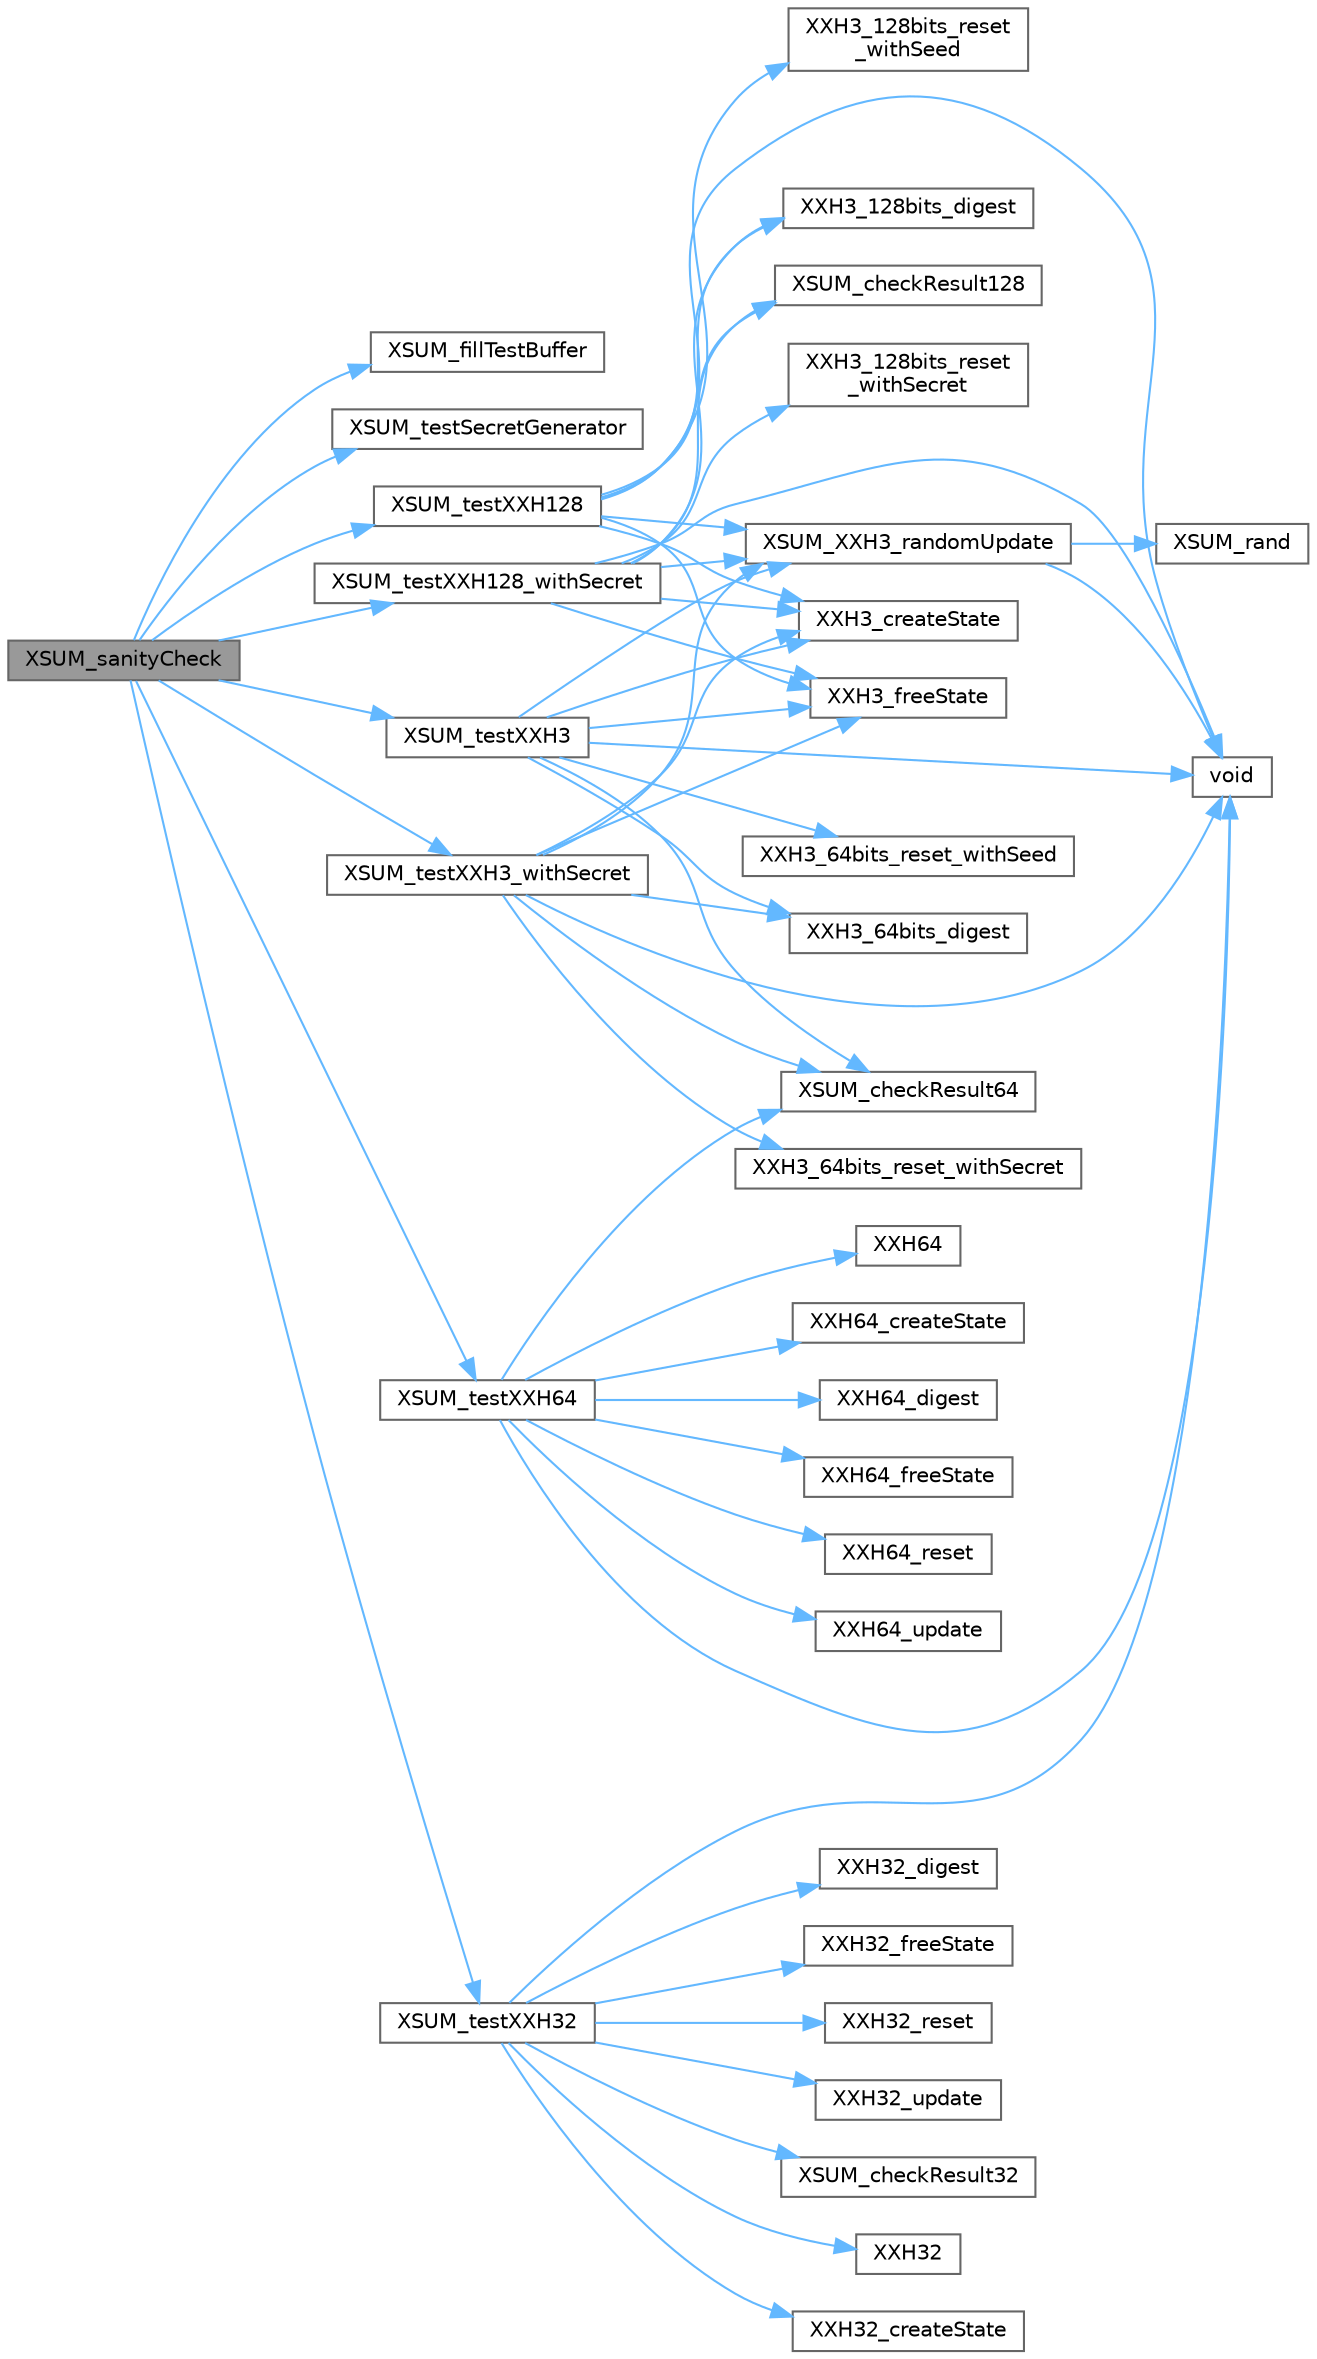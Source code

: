 digraph "XSUM_sanityCheck"
{
 // LATEX_PDF_SIZE
  bgcolor="transparent";
  edge [fontname=Helvetica,fontsize=10,labelfontname=Helvetica,labelfontsize=10];
  node [fontname=Helvetica,fontsize=10,shape=box,height=0.2,width=0.4];
  rankdir="LR";
  Node1 [id="Node000001",label="XSUM_sanityCheck",height=0.2,width=0.4,color="gray40", fillcolor="grey60", style="filled", fontcolor="black",tooltip=" "];
  Node1 -> Node2 [id="edge1_Node000001_Node000002",color="steelblue1",style="solid",tooltip=" "];
  Node2 [id="Node000002",label="XSUM_fillTestBuffer",height=0.2,width=0.4,color="grey40", fillcolor="white", style="filled",URL="$xsum__sanity__check_8c.html#ab85bd9dc6dc0628dd469e41432a41fda",tooltip=" "];
  Node1 -> Node3 [id="edge2_Node000001_Node000003",color="steelblue1",style="solid",tooltip=" "];
  Node3 [id="Node000003",label="XSUM_testSecretGenerator",height=0.2,width=0.4,color="grey40", fillcolor="white", style="filled",URL="$xsum__sanity__check_8c.html#a9b14b21ebc423213123d0ec373127541",tooltip=" "];
  Node1 -> Node4 [id="edge3_Node000001_Node000004",color="steelblue1",style="solid",tooltip=" "];
  Node4 [id="Node000004",label="XSUM_testXXH128",height=0.2,width=0.4,color="grey40", fillcolor="white", style="filled",URL="$xsum__sanity__check_8c.html#ad9ba155398c9adf004c280eab166bef5",tooltip=" "];
  Node4 -> Node5 [id="edge4_Node000004_Node000005",color="steelblue1",style="solid",tooltip=" "];
  Node5 [id="Node000005",label="void",height=0.2,width=0.4,color="grey40", fillcolor="white", style="filled",URL="$mimalloc_8h.html#a9d6d8aef94ac19034a5f163606f84830",tooltip=" "];
  Node4 -> Node6 [id="edge5_Node000004_Node000006",color="steelblue1",style="solid",tooltip=" "];
  Node6 [id="Node000006",label="XSUM_checkResult128",height=0.2,width=0.4,color="grey40", fillcolor="white", style="filled",URL="$xsum__sanity__check_8c.html#aeb4ea0f04bd25bd36f62bc2a7c258de4",tooltip=" "];
  Node4 -> Node7 [id="edge6_Node000004_Node000007",color="steelblue1",style="solid",tooltip=" "];
  Node7 [id="Node000007",label="XSUM_XXH3_randomUpdate",height=0.2,width=0.4,color="grey40", fillcolor="white", style="filled",URL="$xsum__sanity__check_8c.html#ac45dc449a957a6710ae0fef9a454dd1c",tooltip=" "];
  Node7 -> Node5 [id="edge7_Node000007_Node000005",color="steelblue1",style="solid",tooltip=" "];
  Node7 -> Node8 [id="edge8_Node000007_Node000008",color="steelblue1",style="solid",tooltip=" "];
  Node8 [id="Node000008",label="XSUM_rand",height=0.2,width=0.4,color="grey40", fillcolor="white", style="filled",URL="$xsum__sanity__check_8c.html#a421323ea6f37e5573d5fdf0ced0ae9e9",tooltip=" "];
  Node4 -> Node9 [id="edge9_Node000004_Node000009",color="steelblue1",style="solid",tooltip=" "];
  Node9 [id="Node000009",label="XXH3_128bits_digest",height=0.2,width=0.4,color="grey40", fillcolor="white", style="filled",URL="$group___x_x_h3__family.html#ga5facd9825a30f0259999390e20a118ed",tooltip="Returns the calculated XXH3 128-bit hash value from an XXH3_state_t."];
  Node4 -> Node10 [id="edge10_Node000004_Node000010",color="steelblue1",style="solid",tooltip=" "];
  Node10 [id="Node000010",label="XXH3_128bits_reset\l_withSeed",height=0.2,width=0.4,color="grey40", fillcolor="white", style="filled",URL="$group___x_x_h3__family.html#gacf85fb4be26ea21cfa925e846f81386a",tooltip="Resets an XXH3_state_t with 64-bit seed to begin a new hash."];
  Node4 -> Node11 [id="edge11_Node000004_Node000011",color="steelblue1",style="solid",tooltip=" "];
  Node11 [id="Node000011",label="XXH3_createState",height=0.2,width=0.4,color="grey40", fillcolor="white", style="filled",URL="$group___x_x_h3__family.html#ga47b3b8b4fedd0a006e6f3d38d2066dd1",tooltip=" "];
  Node4 -> Node12 [id="edge12_Node000004_Node000012",color="steelblue1",style="solid",tooltip=" "];
  Node12 [id="Node000012",label="XXH3_freeState",height=0.2,width=0.4,color="grey40", fillcolor="white", style="filled",URL="$group___x_x_h3__family.html#ga9cee32a1a3ae4610d9fa5cbe40ece241",tooltip=" "];
  Node1 -> Node13 [id="edge13_Node000001_Node000013",color="steelblue1",style="solid",tooltip=" "];
  Node13 [id="Node000013",label="XSUM_testXXH128_withSecret",height=0.2,width=0.4,color="grey40", fillcolor="white", style="filled",URL="$xsum__sanity__check_8c.html#a9c998a9c7084cfbe0d866a1c468b29c2",tooltip=" "];
  Node13 -> Node5 [id="edge14_Node000013_Node000005",color="steelblue1",style="solid",tooltip=" "];
  Node13 -> Node6 [id="edge15_Node000013_Node000006",color="steelblue1",style="solid",tooltip=" "];
  Node13 -> Node7 [id="edge16_Node000013_Node000007",color="steelblue1",style="solid",tooltip=" "];
  Node13 -> Node9 [id="edge17_Node000013_Node000009",color="steelblue1",style="solid",tooltip=" "];
  Node13 -> Node14 [id="edge18_Node000013_Node000014",color="steelblue1",style="solid",tooltip=" "];
  Node14 [id="Node000014",label="XXH3_128bits_reset\l_withSecret",height=0.2,width=0.4,color="grey40", fillcolor="white", style="filled",URL="$group___x_x_h3__family.html#gac3eb43e5a5fa48415ef6fbbdfc9e221d",tooltip="Resets an XXH3_state_t with secret data to begin a new hash."];
  Node13 -> Node11 [id="edge19_Node000013_Node000011",color="steelblue1",style="solid",tooltip=" "];
  Node13 -> Node12 [id="edge20_Node000013_Node000012",color="steelblue1",style="solid",tooltip=" "];
  Node1 -> Node15 [id="edge21_Node000001_Node000015",color="steelblue1",style="solid",tooltip=" "];
  Node15 [id="Node000015",label="XSUM_testXXH3",height=0.2,width=0.4,color="grey40", fillcolor="white", style="filled",URL="$xsum__sanity__check_8c.html#aa0e33cf7192116cf4493cdf540d3f69e",tooltip=" "];
  Node15 -> Node5 [id="edge22_Node000015_Node000005",color="steelblue1",style="solid",tooltip=" "];
  Node15 -> Node16 [id="edge23_Node000015_Node000016",color="steelblue1",style="solid",tooltip=" "];
  Node16 [id="Node000016",label="XSUM_checkResult64",height=0.2,width=0.4,color="grey40", fillcolor="white", style="filled",URL="$xsum__sanity__check_8c.html#a1b6372ac1282f59a4af7806d9940e674",tooltip=" "];
  Node15 -> Node7 [id="edge24_Node000015_Node000007",color="steelblue1",style="solid",tooltip=" "];
  Node15 -> Node17 [id="edge25_Node000015_Node000017",color="steelblue1",style="solid",tooltip=" "];
  Node17 [id="Node000017",label="XXH3_64bits_digest",height=0.2,width=0.4,color="grey40", fillcolor="white", style="filled",URL="$group___x_x_h3__family.html#ga60f10ffa9a4250d5e2cdf6f7a287a6be",tooltip="Returns the calculated XXH3 64-bit hash value from an XXH3_state_t."];
  Node15 -> Node18 [id="edge26_Node000015_Node000018",color="steelblue1",style="solid",tooltip=" "];
  Node18 [id="Node000018",label="XXH3_64bits_reset_withSeed",height=0.2,width=0.4,color="grey40", fillcolor="white", style="filled",URL="$group___x_x_h3__family.html#ga98085c9075933a2cd30d84381e588f0b",tooltip="Resets an XXH3_state_t with 64-bit seed to begin a new hash."];
  Node15 -> Node11 [id="edge27_Node000015_Node000011",color="steelblue1",style="solid",tooltip=" "];
  Node15 -> Node12 [id="edge28_Node000015_Node000012",color="steelblue1",style="solid",tooltip=" "];
  Node1 -> Node19 [id="edge29_Node000001_Node000019",color="steelblue1",style="solid",tooltip=" "];
  Node19 [id="Node000019",label="XSUM_testXXH32",height=0.2,width=0.4,color="grey40", fillcolor="white", style="filled",URL="$xsum__sanity__check_8c.html#ac66089cb84edba474b369a33897afc0a",tooltip=" "];
  Node19 -> Node5 [id="edge30_Node000019_Node000005",color="steelblue1",style="solid",tooltip=" "];
  Node19 -> Node20 [id="edge31_Node000019_Node000020",color="steelblue1",style="solid",tooltip=" "];
  Node20 [id="Node000020",label="XSUM_checkResult32",height=0.2,width=0.4,color="grey40", fillcolor="white", style="filled",URL="$xsum__sanity__check_8c.html#a52db063c2ca99077779cee92c0a79f06",tooltip=" "];
  Node19 -> Node21 [id="edge32_Node000019_Node000021",color="steelblue1",style="solid",tooltip=" "];
  Node21 [id="Node000021",label="XXH32",height=0.2,width=0.4,color="grey40", fillcolor="white", style="filled",URL="$group___x_x_h32__family.html#ga49360c30d0eef2cd4e20cabfe6ab1c55",tooltip="Calculates the 32-bit hash of input using xxHash32."];
  Node19 -> Node22 [id="edge33_Node000019_Node000022",color="steelblue1",style="solid",tooltip=" "];
  Node22 [id="Node000022",label="XXH32_createState",height=0.2,width=0.4,color="grey40", fillcolor="white", style="filled",URL="$group___x_x_h32__family.html#gac75bedadcc94c3e0062968923c2f6edb",tooltip="Allocates an XXH32_state_t."];
  Node19 -> Node23 [id="edge34_Node000019_Node000023",color="steelblue1",style="solid",tooltip=" "];
  Node23 [id="Node000023",label="XXH32_digest",height=0.2,width=0.4,color="grey40", fillcolor="white", style="filled",URL="$group___x_x_h32__family.html#ga0fbc2f47c31a6af57f46163212f2e11b",tooltip="Returns the calculated hash value from an XXH32_state_t."];
  Node19 -> Node24 [id="edge35_Node000019_Node000024",color="steelblue1",style="solid",tooltip=" "];
  Node24 [id="Node000024",label="XXH32_freeState",height=0.2,width=0.4,color="grey40", fillcolor="white", style="filled",URL="$group___x_x_h32__family.html#gaab2c0ec5dbb1b738d3f58aa3fc640243",tooltip="Frees an XXH32_state_t."];
  Node19 -> Node25 [id="edge36_Node000019_Node000025",color="steelblue1",style="solid",tooltip=" "];
  Node25 [id="Node000025",label="XXH32_reset",height=0.2,width=0.4,color="grey40", fillcolor="white", style="filled",URL="$group___x_x_h32__family.html#ga817d5e6ae49b78747e5af15e5cc88b2b",tooltip="Resets an XXH32_state_t to begin a new hash."];
  Node19 -> Node26 [id="edge37_Node000019_Node000026",color="steelblue1",style="solid",tooltip=" "];
  Node26 [id="Node000026",label="XXH32_update",height=0.2,width=0.4,color="grey40", fillcolor="white", style="filled",URL="$group___x_x_h32__family.html#gaacc2e89656b7b7184279c2d621594afa",tooltip="Consumes a block of input to an XXH32_state_t."];
  Node1 -> Node27 [id="edge38_Node000001_Node000027",color="steelblue1",style="solid",tooltip=" "];
  Node27 [id="Node000027",label="XSUM_testXXH3_withSecret",height=0.2,width=0.4,color="grey40", fillcolor="white", style="filled",URL="$xsum__sanity__check_8c.html#aeba48e37946b95dc38229549809232d2",tooltip=" "];
  Node27 -> Node5 [id="edge39_Node000027_Node000005",color="steelblue1",style="solid",tooltip=" "];
  Node27 -> Node16 [id="edge40_Node000027_Node000016",color="steelblue1",style="solid",tooltip=" "];
  Node27 -> Node7 [id="edge41_Node000027_Node000007",color="steelblue1",style="solid",tooltip=" "];
  Node27 -> Node17 [id="edge42_Node000027_Node000017",color="steelblue1",style="solid",tooltip=" "];
  Node27 -> Node28 [id="edge43_Node000027_Node000028",color="steelblue1",style="solid",tooltip=" "];
  Node28 [id="Node000028",label="XXH3_64bits_reset_withSecret",height=0.2,width=0.4,color="grey40", fillcolor="white", style="filled",URL="$group___x_x_h3__family.html#gab27693846a9d141fd8c7a134215d29d5",tooltip="Resets an XXH3_state_t with secret data to begin a new hash."];
  Node27 -> Node11 [id="edge44_Node000027_Node000011",color="steelblue1",style="solid",tooltip=" "];
  Node27 -> Node12 [id="edge45_Node000027_Node000012",color="steelblue1",style="solid",tooltip=" "];
  Node1 -> Node29 [id="edge46_Node000001_Node000029",color="steelblue1",style="solid",tooltip=" "];
  Node29 [id="Node000029",label="XSUM_testXXH64",height=0.2,width=0.4,color="grey40", fillcolor="white", style="filled",URL="$xsum__sanity__check_8c.html#a3cdc4eecd776c4fa8799345fd0d82acd",tooltip=" "];
  Node29 -> Node5 [id="edge47_Node000029_Node000005",color="steelblue1",style="solid",tooltip=" "];
  Node29 -> Node16 [id="edge48_Node000029_Node000016",color="steelblue1",style="solid",tooltip=" "];
  Node29 -> Node30 [id="edge49_Node000029_Node000030",color="steelblue1",style="solid",tooltip=" "];
  Node30 [id="Node000030",label="XXH64",height=0.2,width=0.4,color="grey40", fillcolor="white", style="filled",URL="$group___x_x_h64__family.html#ga582b359c2b7a04d83837f58e72e60a09",tooltip="Calculates the 64-bit hash of input using xxHash64."];
  Node29 -> Node31 [id="edge50_Node000029_Node000031",color="steelblue1",style="solid",tooltip=" "];
  Node31 [id="Node000031",label="XXH64_createState",height=0.2,width=0.4,color="grey40", fillcolor="white", style="filled",URL="$group___x_x_h64__family.html#gad10695b225a47b31a9952545547f9f81",tooltip="Allocates an XXH64_state_t."];
  Node29 -> Node32 [id="edge51_Node000029_Node000032",color="steelblue1",style="solid",tooltip=" "];
  Node32 [id="Node000032",label="XXH64_digest",height=0.2,width=0.4,color="grey40", fillcolor="white", style="filled",URL="$group___x_x_h64__family.html#ga964952da5970b334e217412a05d869ca",tooltip="Returns the calculated hash value from an XXH64_state_t."];
  Node29 -> Node33 [id="edge52_Node000029_Node000033",color="steelblue1",style="solid",tooltip=" "];
  Node33 [id="Node000033",label="XXH64_freeState",height=0.2,width=0.4,color="grey40", fillcolor="white", style="filled",URL="$group___x_x_h64__family.html#gae490ef51db9c960da09189c2774cf82e",tooltip="Frees an XXH64_state_t."];
  Node29 -> Node34 [id="edge53_Node000029_Node000034",color="steelblue1",style="solid",tooltip=" "];
  Node34 [id="Node000034",label="XXH64_reset",height=0.2,width=0.4,color="grey40", fillcolor="white", style="filled",URL="$group___x_x_h64__family.html#ga3d9aebe63b2d4687808385c70460de1a",tooltip="Resets an XXH64_state_t to begin a new hash."];
  Node29 -> Node35 [id="edge54_Node000029_Node000035",color="steelblue1",style="solid",tooltip=" "];
  Node35 [id="Node000035",label="XXH64_update",height=0.2,width=0.4,color="grey40", fillcolor="white", style="filled",URL="$group___x_x_h64__family.html#ga8cf987b6f8910fea00aa458b6a513e01",tooltip="Consumes a block of input to an XXH64_state_t."];
}
